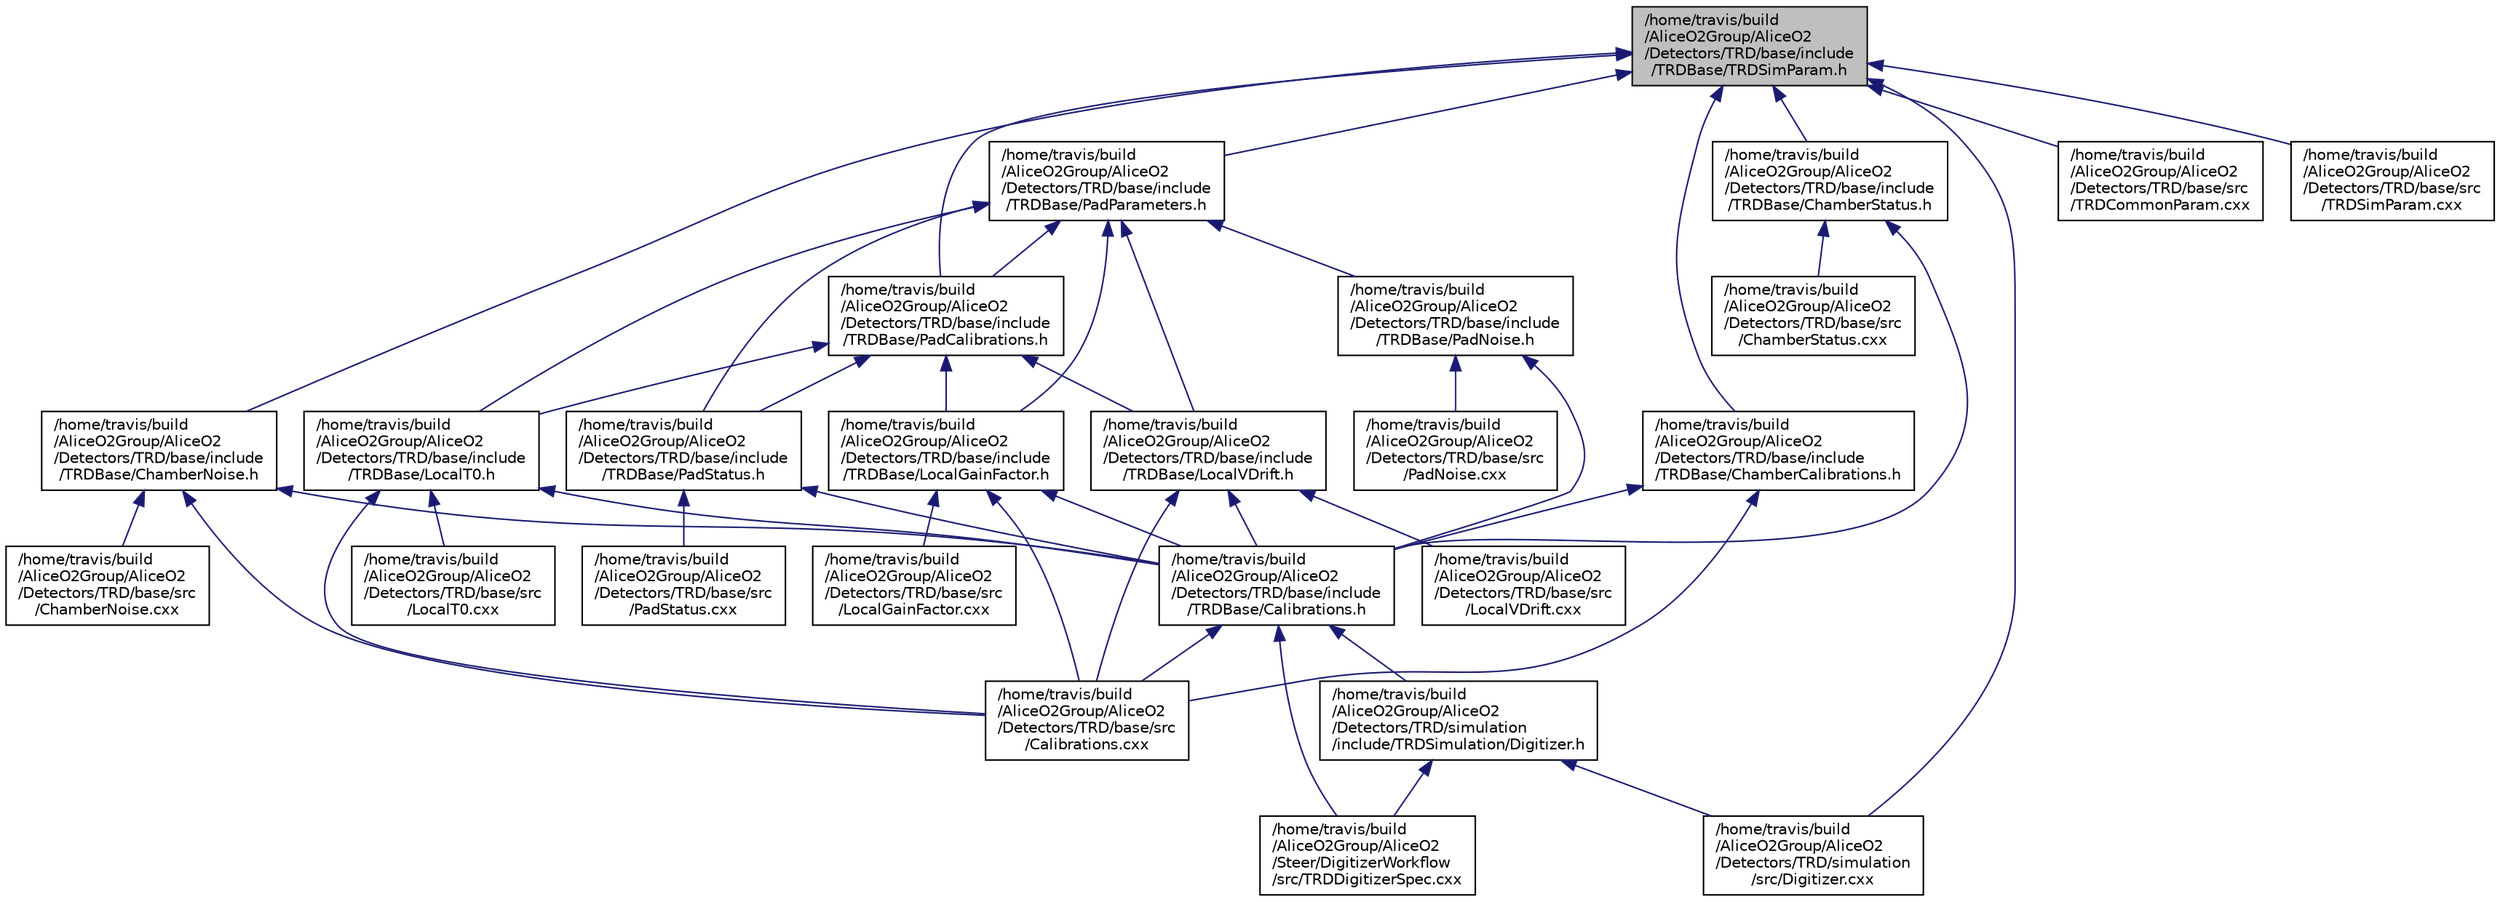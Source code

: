 digraph "/home/travis/build/AliceO2Group/AliceO2/Detectors/TRD/base/include/TRDBase/TRDSimParam.h"
{
 // INTERACTIVE_SVG=YES
  bgcolor="transparent";
  edge [fontname="Helvetica",fontsize="10",labelfontname="Helvetica",labelfontsize="10"];
  node [fontname="Helvetica",fontsize="10",shape=record];
  Node3 [label="/home/travis/build\l/AliceO2Group/AliceO2\l/Detectors/TRD/base/include\l/TRDBase/TRDSimParam.h",height=0.2,width=0.4,color="black", fillcolor="grey75", style="filled", fontcolor="black"];
  Node3 -> Node4 [dir="back",color="midnightblue",fontsize="10",style="solid",fontname="Helvetica"];
  Node4 [label="/home/travis/build\l/AliceO2Group/AliceO2\l/Detectors/TRD/base/include\l/TRDBase/ChamberCalibrations.h",height=0.2,width=0.4,color="black",URL="$d9/d6e/ChamberCalibrations_8h.html"];
  Node4 -> Node5 [dir="back",color="midnightblue",fontsize="10",style="solid",fontname="Helvetica"];
  Node5 [label="/home/travis/build\l/AliceO2Group/AliceO2\l/Detectors/TRD/base/include\l/TRDBase/Calibrations.h",height=0.2,width=0.4,color="black",URL="$d4/d17/Calibrations_8h.html"];
  Node5 -> Node6 [dir="back",color="midnightblue",fontsize="10",style="solid",fontname="Helvetica"];
  Node6 [label="/home/travis/build\l/AliceO2Group/AliceO2\l/Detectors/TRD/base/src\l/Calibrations.cxx",height=0.2,width=0.4,color="black",URL="$dc/db4/Calibrations_8cxx.html"];
  Node5 -> Node7 [dir="back",color="midnightblue",fontsize="10",style="solid",fontname="Helvetica"];
  Node7 [label="/home/travis/build\l/AliceO2Group/AliceO2\l/Detectors/TRD/simulation\l/include/TRDSimulation/Digitizer.h",height=0.2,width=0.4,color="black",URL="$d4/dae/TRD_2simulation_2include_2TRDSimulation_2Digitizer_8h.html"];
  Node7 -> Node8 [dir="back",color="midnightblue",fontsize="10",style="solid",fontname="Helvetica"];
  Node8 [label="/home/travis/build\l/AliceO2Group/AliceO2\l/Detectors/TRD/simulation\l/src/Digitizer.cxx",height=0.2,width=0.4,color="black",URL="$d7/d40/TRD_2simulation_2src_2Digitizer_8cxx.html"];
  Node7 -> Node9 [dir="back",color="midnightblue",fontsize="10",style="solid",fontname="Helvetica"];
  Node9 [label="/home/travis/build\l/AliceO2Group/AliceO2\l/Steer/DigitizerWorkflow\l/src/TRDDigitizerSpec.cxx",height=0.2,width=0.4,color="black",URL="$d6/df2/TRDDigitizerSpec_8cxx.html"];
  Node5 -> Node9 [dir="back",color="midnightblue",fontsize="10",style="solid",fontname="Helvetica"];
  Node4 -> Node6 [dir="back",color="midnightblue",fontsize="10",style="solid",fontname="Helvetica"];
  Node3 -> Node10 [dir="back",color="midnightblue",fontsize="10",style="solid",fontname="Helvetica"];
  Node10 [label="/home/travis/build\l/AliceO2Group/AliceO2\l/Detectors/TRD/base/include\l/TRDBase/ChamberNoise.h",height=0.2,width=0.4,color="black",URL="$d4/df6/ChamberNoise_8h.html"];
  Node10 -> Node5 [dir="back",color="midnightblue",fontsize="10",style="solid",fontname="Helvetica"];
  Node10 -> Node6 [dir="back",color="midnightblue",fontsize="10",style="solid",fontname="Helvetica"];
  Node10 -> Node11 [dir="back",color="midnightblue",fontsize="10",style="solid",fontname="Helvetica"];
  Node11 [label="/home/travis/build\l/AliceO2Group/AliceO2\l/Detectors/TRD/base/src\l/ChamberNoise.cxx",height=0.2,width=0.4,color="black",URL="$d1/def/ChamberNoise_8cxx.html"];
  Node3 -> Node12 [dir="back",color="midnightblue",fontsize="10",style="solid",fontname="Helvetica"];
  Node12 [label="/home/travis/build\l/AliceO2Group/AliceO2\l/Detectors/TRD/base/include\l/TRDBase/ChamberStatus.h",height=0.2,width=0.4,color="black",URL="$dc/d5d/ChamberStatus_8h.html"];
  Node12 -> Node5 [dir="back",color="midnightblue",fontsize="10",style="solid",fontname="Helvetica"];
  Node12 -> Node13 [dir="back",color="midnightblue",fontsize="10",style="solid",fontname="Helvetica"];
  Node13 [label="/home/travis/build\l/AliceO2Group/AliceO2\l/Detectors/TRD/base/src\l/ChamberStatus.cxx",height=0.2,width=0.4,color="black",URL="$d6/ddd/ChamberStatus_8cxx.html"];
  Node3 -> Node14 [dir="back",color="midnightblue",fontsize="10",style="solid",fontname="Helvetica"];
  Node14 [label="/home/travis/build\l/AliceO2Group/AliceO2\l/Detectors/TRD/base/include\l/TRDBase/PadCalibrations.h",height=0.2,width=0.4,color="black",URL="$d2/d7d/PadCalibrations_8h.html"];
  Node14 -> Node15 [dir="back",color="midnightblue",fontsize="10",style="solid",fontname="Helvetica"];
  Node15 [label="/home/travis/build\l/AliceO2Group/AliceO2\l/Detectors/TRD/base/include\l/TRDBase/LocalGainFactor.h",height=0.2,width=0.4,color="black",URL="$d2/d8d/LocalGainFactor_8h.html"];
  Node15 -> Node5 [dir="back",color="midnightblue",fontsize="10",style="solid",fontname="Helvetica"];
  Node15 -> Node6 [dir="back",color="midnightblue",fontsize="10",style="solid",fontname="Helvetica"];
  Node15 -> Node16 [dir="back",color="midnightblue",fontsize="10",style="solid",fontname="Helvetica"];
  Node16 [label="/home/travis/build\l/AliceO2Group/AliceO2\l/Detectors/TRD/base/src\l/LocalGainFactor.cxx",height=0.2,width=0.4,color="black",URL="$d3/d93/LocalGainFactor_8cxx.html"];
  Node14 -> Node17 [dir="back",color="midnightblue",fontsize="10",style="solid",fontname="Helvetica"];
  Node17 [label="/home/travis/build\l/AliceO2Group/AliceO2\l/Detectors/TRD/base/include\l/TRDBase/LocalT0.h",height=0.2,width=0.4,color="black",URL="$d8/d53/LocalT0_8h.html"];
  Node17 -> Node5 [dir="back",color="midnightblue",fontsize="10",style="solid",fontname="Helvetica"];
  Node17 -> Node6 [dir="back",color="midnightblue",fontsize="10",style="solid",fontname="Helvetica"];
  Node17 -> Node18 [dir="back",color="midnightblue",fontsize="10",style="solid",fontname="Helvetica"];
  Node18 [label="/home/travis/build\l/AliceO2Group/AliceO2\l/Detectors/TRD/base/src\l/LocalT0.cxx",height=0.2,width=0.4,color="black",URL="$d6/dc2/LocalT0_8cxx.html"];
  Node14 -> Node19 [dir="back",color="midnightblue",fontsize="10",style="solid",fontname="Helvetica"];
  Node19 [label="/home/travis/build\l/AliceO2Group/AliceO2\l/Detectors/TRD/base/include\l/TRDBase/LocalVDrift.h",height=0.2,width=0.4,color="black",URL="$d9/d59/LocalVDrift_8h.html"];
  Node19 -> Node5 [dir="back",color="midnightblue",fontsize="10",style="solid",fontname="Helvetica"];
  Node19 -> Node6 [dir="back",color="midnightblue",fontsize="10",style="solid",fontname="Helvetica"];
  Node19 -> Node20 [dir="back",color="midnightblue",fontsize="10",style="solid",fontname="Helvetica"];
  Node20 [label="/home/travis/build\l/AliceO2Group/AliceO2\l/Detectors/TRD/base/src\l/LocalVDrift.cxx",height=0.2,width=0.4,color="black",URL="$dc/da9/LocalVDrift_8cxx.html"];
  Node14 -> Node21 [dir="back",color="midnightblue",fontsize="10",style="solid",fontname="Helvetica"];
  Node21 [label="/home/travis/build\l/AliceO2Group/AliceO2\l/Detectors/TRD/base/include\l/TRDBase/PadStatus.h",height=0.2,width=0.4,color="black",URL="$df/df7/PadStatus_8h.html"];
  Node21 -> Node5 [dir="back",color="midnightblue",fontsize="10",style="solid",fontname="Helvetica"];
  Node21 -> Node22 [dir="back",color="midnightblue",fontsize="10",style="solid",fontname="Helvetica"];
  Node22 [label="/home/travis/build\l/AliceO2Group/AliceO2\l/Detectors/TRD/base/src\l/PadStatus.cxx",height=0.2,width=0.4,color="black",URL="$d6/db7/PadStatus_8cxx.html"];
  Node3 -> Node23 [dir="back",color="midnightblue",fontsize="10",style="solid",fontname="Helvetica"];
  Node23 [label="/home/travis/build\l/AliceO2Group/AliceO2\l/Detectors/TRD/base/include\l/TRDBase/PadParameters.h",height=0.2,width=0.4,color="black",URL="$d2/d2a/PadParameters_8h.html"];
  Node23 -> Node15 [dir="back",color="midnightblue",fontsize="10",style="solid",fontname="Helvetica"];
  Node23 -> Node17 [dir="back",color="midnightblue",fontsize="10",style="solid",fontname="Helvetica"];
  Node23 -> Node19 [dir="back",color="midnightblue",fontsize="10",style="solid",fontname="Helvetica"];
  Node23 -> Node14 [dir="back",color="midnightblue",fontsize="10",style="solid",fontname="Helvetica"];
  Node23 -> Node24 [dir="back",color="midnightblue",fontsize="10",style="solid",fontname="Helvetica"];
  Node24 [label="/home/travis/build\l/AliceO2Group/AliceO2\l/Detectors/TRD/base/include\l/TRDBase/PadNoise.h",height=0.2,width=0.4,color="black",URL="$d7/dbd/PadNoise_8h.html"];
  Node24 -> Node5 [dir="back",color="midnightblue",fontsize="10",style="solid",fontname="Helvetica"];
  Node24 -> Node25 [dir="back",color="midnightblue",fontsize="10",style="solid",fontname="Helvetica"];
  Node25 [label="/home/travis/build\l/AliceO2Group/AliceO2\l/Detectors/TRD/base/src\l/PadNoise.cxx",height=0.2,width=0.4,color="black",URL="$d5/dbd/PadNoise_8cxx.html"];
  Node23 -> Node21 [dir="back",color="midnightblue",fontsize="10",style="solid",fontname="Helvetica"];
  Node3 -> Node26 [dir="back",color="midnightblue",fontsize="10",style="solid",fontname="Helvetica"];
  Node26 [label="/home/travis/build\l/AliceO2Group/AliceO2\l/Detectors/TRD/base/src\l/TRDCommonParam.cxx",height=0.2,width=0.4,color="black",URL="$d8/dd6/TRDCommonParam_8cxx.html"];
  Node3 -> Node27 [dir="back",color="midnightblue",fontsize="10",style="solid",fontname="Helvetica"];
  Node27 [label="/home/travis/build\l/AliceO2Group/AliceO2\l/Detectors/TRD/base/src\l/TRDSimParam.cxx",height=0.2,width=0.4,color="black",URL="$d9/dbe/TRDSimParam_8cxx.html"];
  Node3 -> Node8 [dir="back",color="midnightblue",fontsize="10",style="solid",fontname="Helvetica"];
}

